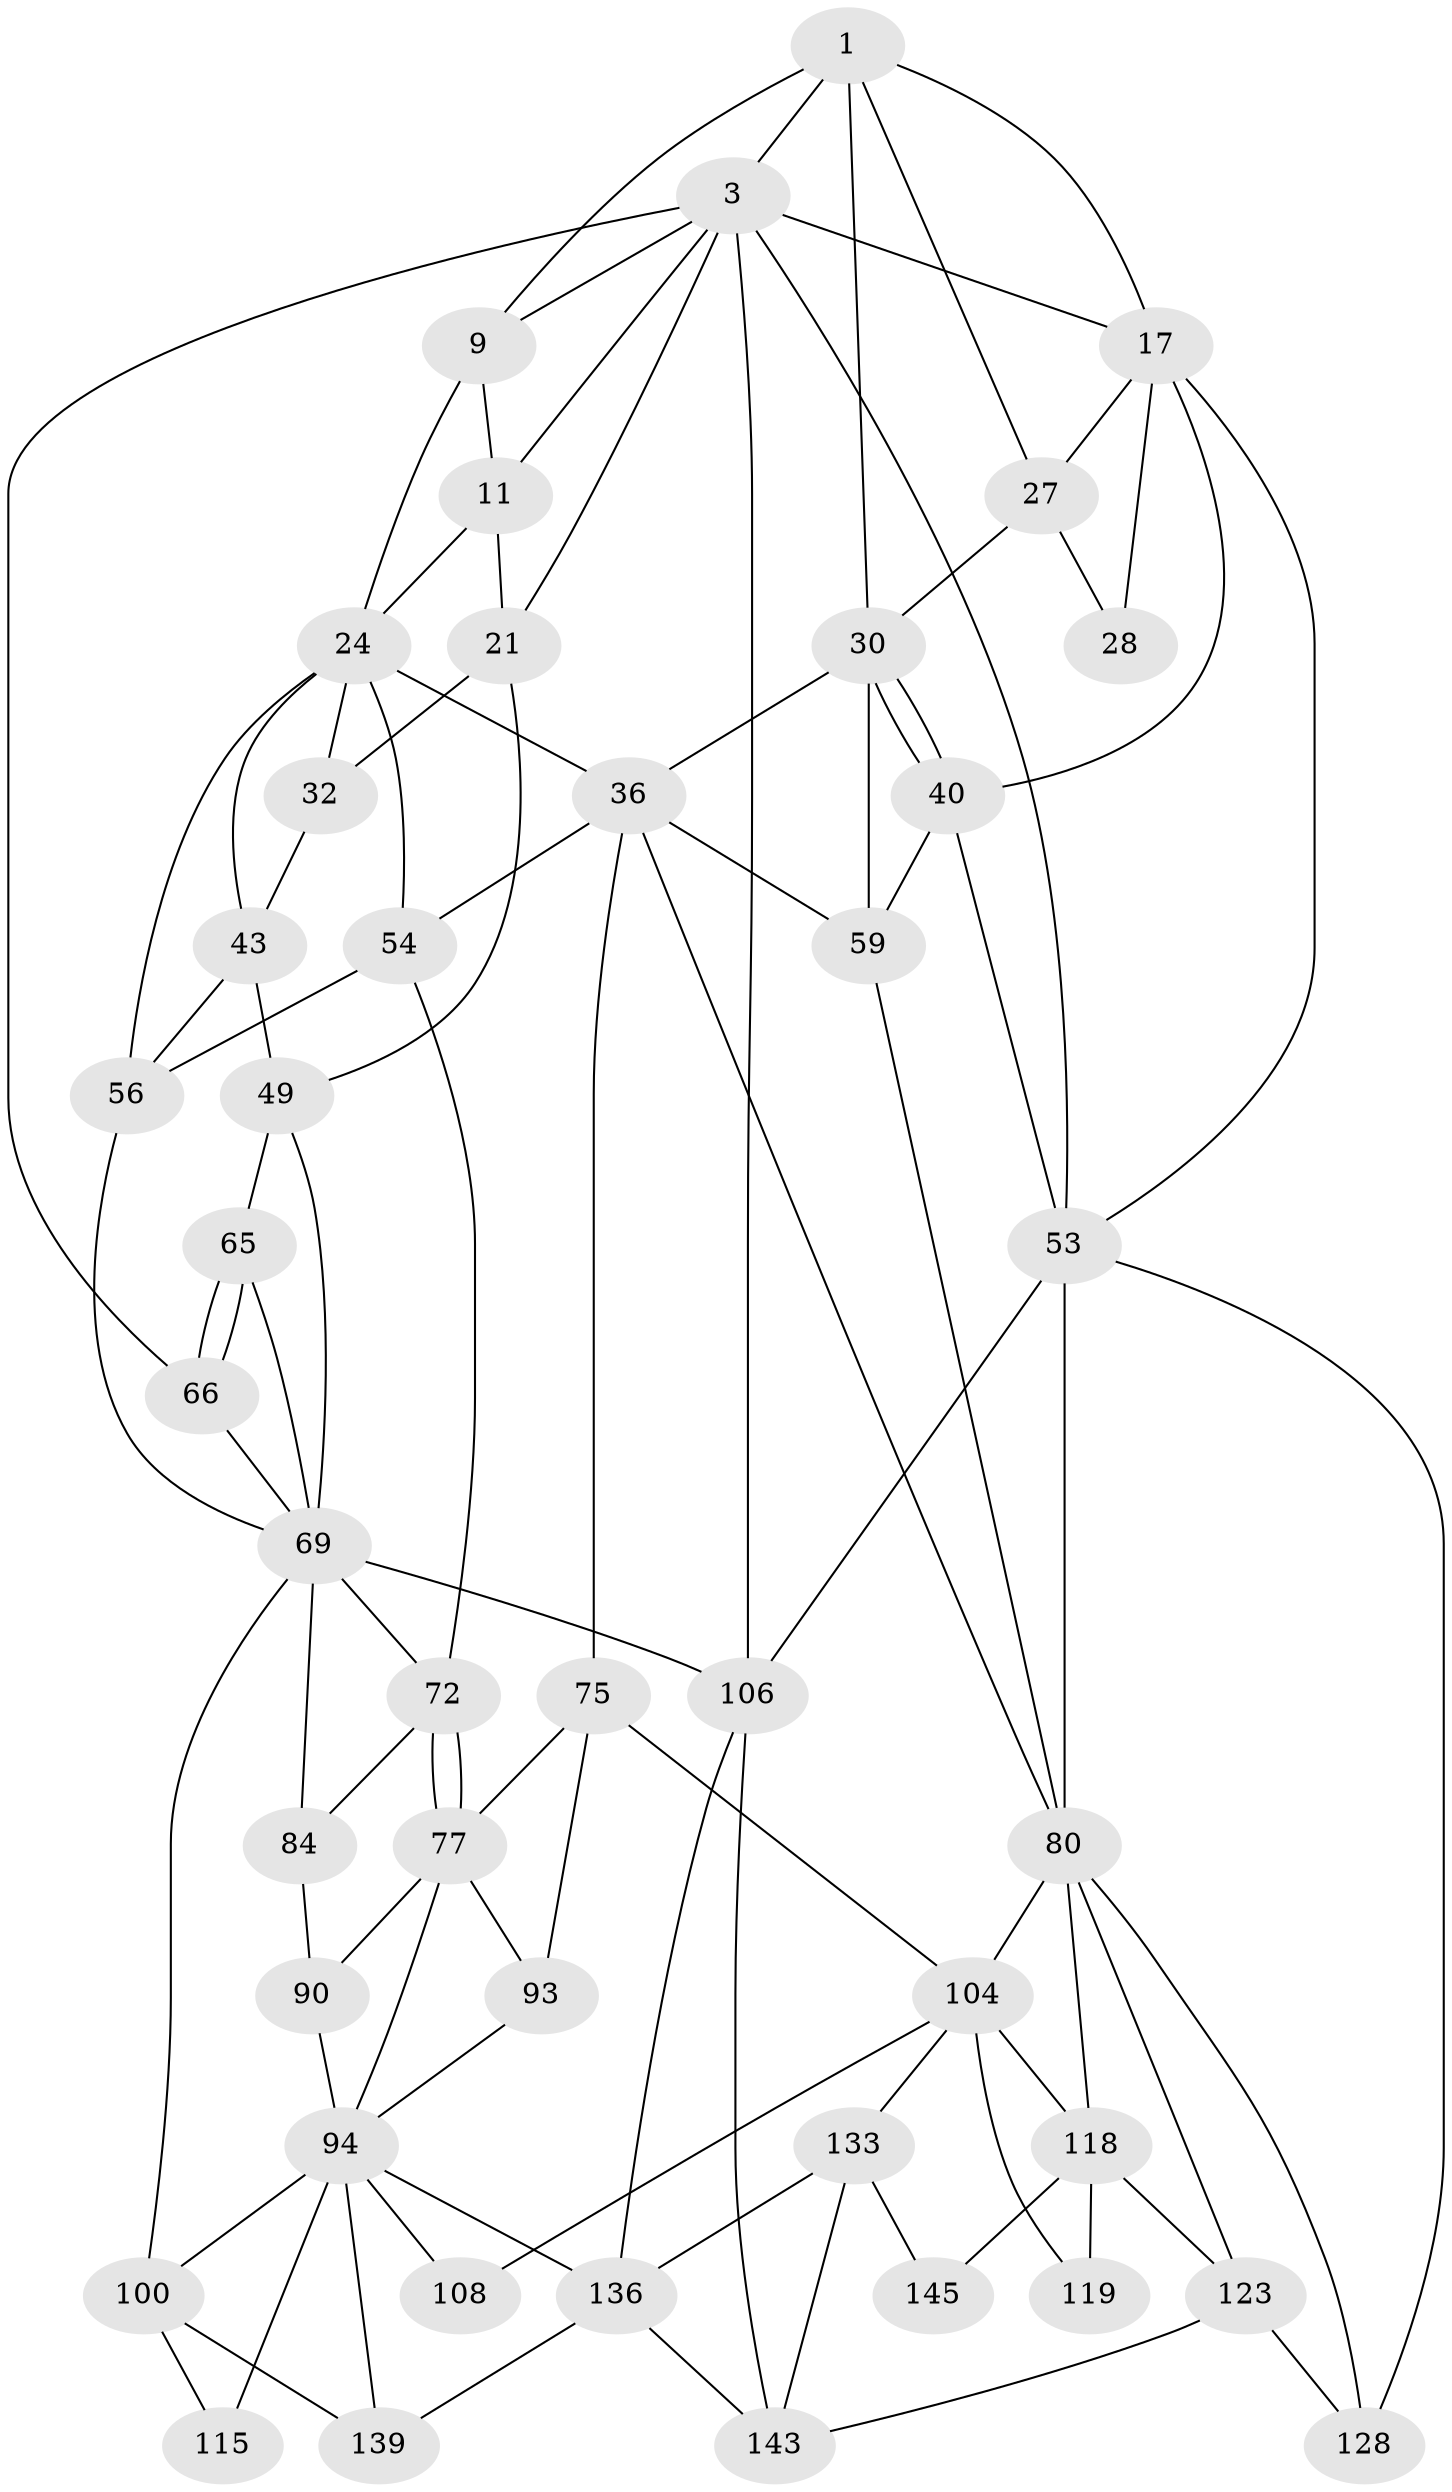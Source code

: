 // original degree distribution, {3: 0.013422818791946308, 4: 0.2550335570469799, 6: 0.2348993288590604, 5: 0.4966442953020134}
// Generated by graph-tools (version 1.1) at 2025/21/03/04/25 18:21:09]
// undirected, 44 vertices, 98 edges
graph export_dot {
graph [start="1"]
  node [color=gray90,style=filled];
  1 [pos="+0.6042936048152641+0",super="+2+6"];
  3 [pos="+1+0",super="+16+4"];
  9 [pos="+0.5197097618801669+0.12925145241255812",super="+13+10"];
  11 [pos="+0.24831682504239766+0",super="+23+12"];
  17 [pos="+1+0.1034947924212096",super="+18+39"];
  21 [pos="+0+0.19269714829357848",super="+47+22"];
  24 [pos="+0.4221154037760711+0.1971867607514061",super="+38+25"];
  27 [pos="+0.7848289793952467+0.1510072479974912",super="+29"];
  28 [pos="+0.8832377683578281+0.18168282727070464"];
  30 [pos="+0.7604495196371628+0.22059757604853925",super="+31"];
  32 [pos="+0.19342437674190854+0.23511374815264552",super="+33"];
  36 [pos="+0.5844989710512316+0.26584572227400305",super="+37+60"];
  40 [pos="+0.7579930806507175+0.23778655031110005",super="+46"];
  43 [pos="+0.30924907453234046+0.26742767564499736",super="+51+44"];
  49 [pos="+0.15148592600865807+0.3126095017885574",super="+68+50"];
  53 [pos="+1+0.42490416024199373",super="+57"];
  54 [pos="+0.4504194268044465+0.38402716715373314",super="+55"];
  56 [pos="+0.36204024433656773+0.39136334140481827",super="+64"];
  59 [pos="+0.7544762609677671+0.3495109815492502",super="+67"];
  65 [pos="+0+0.4622223512567205"];
  66 [pos="+0+0.4471765617304327"];
  69 [pos="+0.1623150150089222+0.37919029618711825",super="+71+70"];
  72 [pos="+0.36449520022654375+0.5110846211506029",super="+73"];
  75 [pos="+0.5152262414520421+0.48311004558958665",super="+76+79"];
  77 [pos="+0.40594132831539875+0.5532556767941426",super="+86"];
  80 [pos="+0.7872463847370946+0.6430243292023577",super="+81+83"];
  84 [pos="+0.18142206371049396+0.5685587741923228"];
  90 [pos="+0.29605161793554713+0.6342292776132895",super="+91"];
  93 [pos="+0.4360624933027244+0.672136985523222"];
  94 [pos="+0.3581539323734958+0.7078771114574297",super="+102+95"];
  100 [pos="+0.10586571948499567+0.7877925571484649",super="+101"];
  104 [pos="+0.5450813584264897+0.6844915954224641",super="+105+110"];
  106 [pos="+1+1",super="+109"];
  108 [pos="+0.4899627705930155+0.7471829094398621",super="+113"];
  115 [pos="+0.21609507890832327+0.7915593528761978"];
  118 [pos="+0.7323348960904971+0.7007665660029263",super="+124"];
  119 [pos="+0.619850195296948+0.7819085771850031",super="+127"];
  123 [pos="+0.848836031093023+0.8633070133671822",super="+140"];
  128 [pos="+1+0.9012915425823081"];
  133 [pos="+0.4881198359519741+0.9318015709154959",super="+134"];
  136 [pos="+0.37578112373912986+0.9126430741347327",super="+146"];
  139 [pos="+0.15228497480395234+0.9254598348960074"];
  143 [pos="+0.7477323478579205+1",super="+148"];
  145 [pos="+0.6416868974312291+0.977347827309971"];
  1 -- 3;
  1 -- 17;
  1 -- 27;
  1 -- 9;
  1 -- 30 [weight=2];
  3 -- 106 [weight=2];
  3 -- 17;
  3 -- 53;
  3 -- 66;
  3 -- 21;
  3 -- 11;
  3 -- 9;
  9 -- 24;
  9 -- 11;
  11 -- 24;
  11 -- 21;
  17 -- 27;
  17 -- 28 [weight=2];
  17 -- 53;
  17 -- 40;
  21 -- 32 [weight=2];
  21 -- 49;
  24 -- 36;
  24 -- 54;
  24 -- 32;
  24 -- 43;
  24 -- 56;
  27 -- 28;
  27 -- 30;
  30 -- 40 [weight=2];
  30 -- 40;
  30 -- 36;
  30 -- 59;
  32 -- 43;
  36 -- 54;
  36 -- 75 [weight=2];
  36 -- 80;
  36 -- 59;
  40 -- 59;
  40 -- 53;
  43 -- 49 [weight=2];
  43 -- 56;
  49 -- 69;
  49 -- 65;
  53 -- 128;
  53 -- 106;
  53 -- 80;
  54 -- 56;
  54 -- 72;
  56 -- 69;
  59 -- 80;
  65 -- 66;
  65 -- 66;
  65 -- 69;
  66 -- 69;
  69 -- 100;
  69 -- 84;
  69 -- 106;
  69 -- 72;
  72 -- 77 [weight=2];
  72 -- 77;
  72 -- 84;
  75 -- 77;
  75 -- 104;
  75 -- 93;
  77 -- 93;
  77 -- 90;
  77 -- 94;
  80 -- 104;
  80 -- 118;
  80 -- 128;
  80 -- 123;
  84 -- 90;
  90 -- 94 [weight=2];
  93 -- 94;
  94 -- 108 [weight=2];
  94 -- 115 [weight=2];
  94 -- 100;
  94 -- 136;
  94 -- 139;
  100 -- 115;
  100 -- 139;
  104 -- 108 [weight=2];
  104 -- 133;
  104 -- 118;
  104 -- 119 [weight=3];
  106 -- 143;
  106 -- 136;
  118 -- 145;
  118 -- 123 [weight=2];
  118 -- 119 [weight=2];
  123 -- 128;
  123 -- 143;
  133 -- 145 [weight=2];
  133 -- 136 [weight=2];
  133 -- 143;
  136 -- 139;
  136 -- 143;
}
